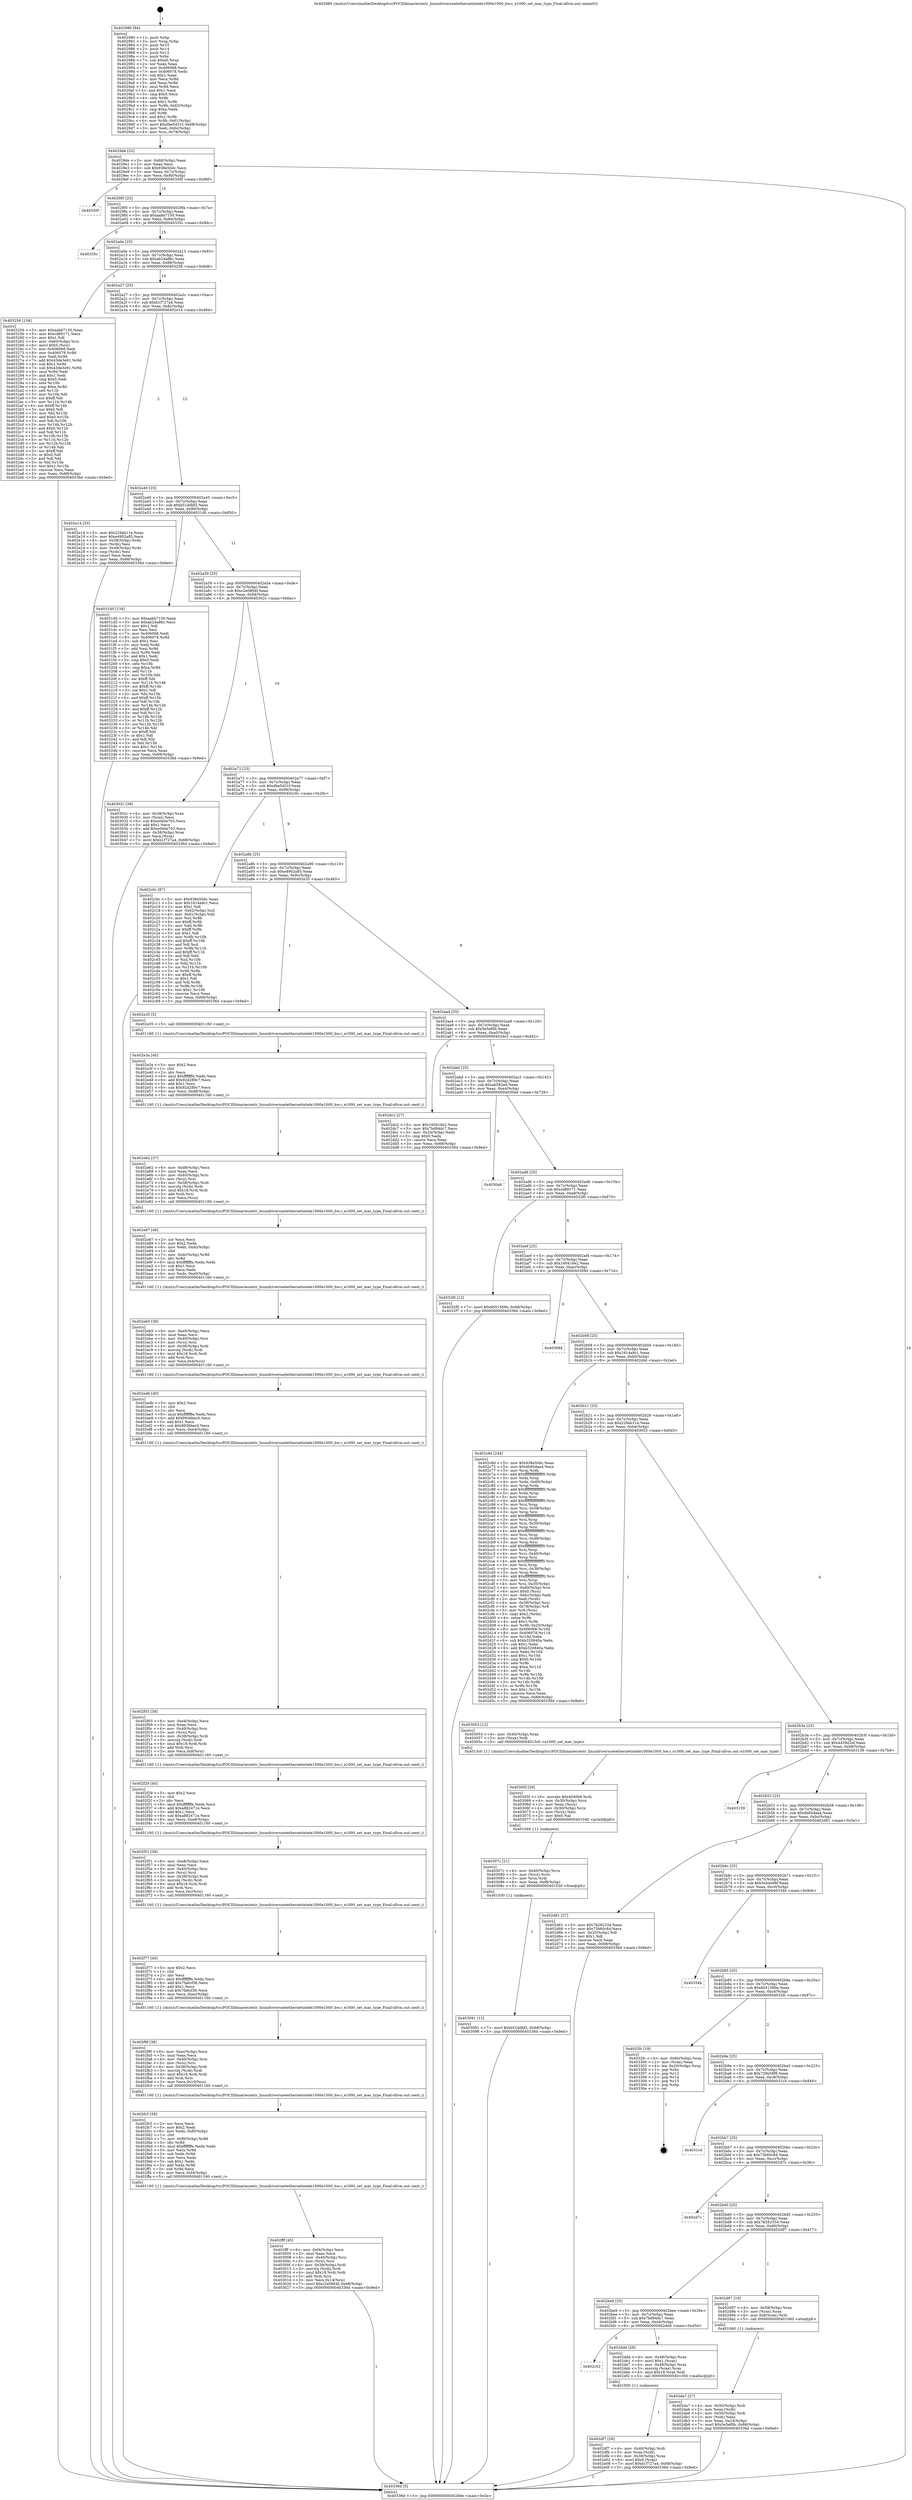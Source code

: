 digraph "0x402980" {
  label = "0x402980 (/mnt/c/Users/mathe/Desktop/tcc/POCII/binaries/extr_linuxdriversnetethernetintele1000e1000_hw.c_e1000_set_mac_type_Final-ollvm.out::main(0))"
  labelloc = "t"
  node[shape=record]

  Entry [label="",width=0.3,height=0.3,shape=circle,fillcolor=black,style=filled]
  "0x4029de" [label="{
     0x4029de [23]\l
     | [instrs]\l
     &nbsp;&nbsp;0x4029de \<+3\>: mov -0x68(%rbp),%eax\l
     &nbsp;&nbsp;0x4029e1 \<+2\>: mov %eax,%ecx\l
     &nbsp;&nbsp;0x4029e3 \<+6\>: sub $0x938e50dc,%ecx\l
     &nbsp;&nbsp;0x4029e9 \<+3\>: mov %eax,-0x7c(%rbp)\l
     &nbsp;&nbsp;0x4029ec \<+3\>: mov %ecx,-0x80(%rbp)\l
     &nbsp;&nbsp;0x4029ef \<+6\>: je 000000000040330f \<main+0x98f\>\l
  }"]
  "0x40330f" [label="{
     0x40330f\l
  }", style=dashed]
  "0x4029f5" [label="{
     0x4029f5 [25]\l
     | [instrs]\l
     &nbsp;&nbsp;0x4029f5 \<+5\>: jmp 00000000004029fa \<main+0x7a\>\l
     &nbsp;&nbsp;0x4029fa \<+3\>: mov -0x7c(%rbp),%eax\l
     &nbsp;&nbsp;0x4029fd \<+5\>: sub $0xaabb7150,%eax\l
     &nbsp;&nbsp;0x402a02 \<+6\>: mov %eax,-0x84(%rbp)\l
     &nbsp;&nbsp;0x402a08 \<+6\>: je 000000000040335c \<main+0x9dc\>\l
  }"]
  Exit [label="",width=0.3,height=0.3,shape=circle,fillcolor=black,style=filled,peripheries=2]
  "0x40335c" [label="{
     0x40335c\l
  }", style=dashed]
  "0x402a0e" [label="{
     0x402a0e [25]\l
     | [instrs]\l
     &nbsp;&nbsp;0x402a0e \<+5\>: jmp 0000000000402a13 \<main+0x93\>\l
     &nbsp;&nbsp;0x402a13 \<+3\>: mov -0x7c(%rbp),%eax\l
     &nbsp;&nbsp;0x402a16 \<+5\>: sub $0xab24a86c,%eax\l
     &nbsp;&nbsp;0x402a1b \<+6\>: mov %eax,-0x88(%rbp)\l
     &nbsp;&nbsp;0x402a21 \<+6\>: je 0000000000403256 \<main+0x8d6\>\l
  }"]
  "0x403091" [label="{
     0x403091 [12]\l
     | [instrs]\l
     &nbsp;&nbsp;0x403091 \<+7\>: movl $0xb51ddbf2,-0x68(%rbp)\l
     &nbsp;&nbsp;0x403098 \<+5\>: jmp 000000000040336d \<main+0x9ed\>\l
  }"]
  "0x403256" [label="{
     0x403256 [154]\l
     | [instrs]\l
     &nbsp;&nbsp;0x403256 \<+5\>: mov $0xaabb7150,%eax\l
     &nbsp;&nbsp;0x40325b \<+5\>: mov $0xcd89171,%ecx\l
     &nbsp;&nbsp;0x403260 \<+2\>: mov $0x1,%dl\l
     &nbsp;&nbsp;0x403262 \<+4\>: mov -0x60(%rbp),%rsi\l
     &nbsp;&nbsp;0x403266 \<+6\>: movl $0x0,(%rsi)\l
     &nbsp;&nbsp;0x40326c \<+7\>: mov 0x406068,%edi\l
     &nbsp;&nbsp;0x403273 \<+8\>: mov 0x406078,%r8d\l
     &nbsp;&nbsp;0x40327b \<+3\>: mov %edi,%r9d\l
     &nbsp;&nbsp;0x40327e \<+7\>: add $0x43de3e91,%r9d\l
     &nbsp;&nbsp;0x403285 \<+4\>: sub $0x1,%r9d\l
     &nbsp;&nbsp;0x403289 \<+7\>: sub $0x43de3e91,%r9d\l
     &nbsp;&nbsp;0x403290 \<+4\>: imul %r9d,%edi\l
     &nbsp;&nbsp;0x403294 \<+3\>: and $0x1,%edi\l
     &nbsp;&nbsp;0x403297 \<+3\>: cmp $0x0,%edi\l
     &nbsp;&nbsp;0x40329a \<+4\>: sete %r10b\l
     &nbsp;&nbsp;0x40329e \<+4\>: cmp $0xa,%r8d\l
     &nbsp;&nbsp;0x4032a2 \<+4\>: setl %r11b\l
     &nbsp;&nbsp;0x4032a6 \<+3\>: mov %r10b,%bl\l
     &nbsp;&nbsp;0x4032a9 \<+3\>: xor $0xff,%bl\l
     &nbsp;&nbsp;0x4032ac \<+3\>: mov %r11b,%r14b\l
     &nbsp;&nbsp;0x4032af \<+4\>: xor $0xff,%r14b\l
     &nbsp;&nbsp;0x4032b3 \<+3\>: xor $0x0,%dl\l
     &nbsp;&nbsp;0x4032b6 \<+3\>: mov %bl,%r15b\l
     &nbsp;&nbsp;0x4032b9 \<+4\>: and $0x0,%r15b\l
     &nbsp;&nbsp;0x4032bd \<+3\>: and %dl,%r10b\l
     &nbsp;&nbsp;0x4032c0 \<+3\>: mov %r14b,%r12b\l
     &nbsp;&nbsp;0x4032c3 \<+4\>: and $0x0,%r12b\l
     &nbsp;&nbsp;0x4032c7 \<+3\>: and %dl,%r11b\l
     &nbsp;&nbsp;0x4032ca \<+3\>: or %r10b,%r15b\l
     &nbsp;&nbsp;0x4032cd \<+3\>: or %r11b,%r12b\l
     &nbsp;&nbsp;0x4032d0 \<+3\>: xor %r12b,%r15b\l
     &nbsp;&nbsp;0x4032d3 \<+3\>: or %r14b,%bl\l
     &nbsp;&nbsp;0x4032d6 \<+3\>: xor $0xff,%bl\l
     &nbsp;&nbsp;0x4032d9 \<+3\>: or $0x0,%dl\l
     &nbsp;&nbsp;0x4032dc \<+2\>: and %dl,%bl\l
     &nbsp;&nbsp;0x4032de \<+3\>: or %bl,%r15b\l
     &nbsp;&nbsp;0x4032e1 \<+4\>: test $0x1,%r15b\l
     &nbsp;&nbsp;0x4032e5 \<+3\>: cmovne %ecx,%eax\l
     &nbsp;&nbsp;0x4032e8 \<+3\>: mov %eax,-0x68(%rbp)\l
     &nbsp;&nbsp;0x4032eb \<+5\>: jmp 000000000040336d \<main+0x9ed\>\l
  }"]
  "0x402a27" [label="{
     0x402a27 [25]\l
     | [instrs]\l
     &nbsp;&nbsp;0x402a27 \<+5\>: jmp 0000000000402a2c \<main+0xac\>\l
     &nbsp;&nbsp;0x402a2c \<+3\>: mov -0x7c(%rbp),%eax\l
     &nbsp;&nbsp;0x402a2f \<+5\>: sub $0xb1f727a4,%eax\l
     &nbsp;&nbsp;0x402a34 \<+6\>: mov %eax,-0x8c(%rbp)\l
     &nbsp;&nbsp;0x402a3a \<+6\>: je 0000000000402e14 \<main+0x494\>\l
  }"]
  "0x40307c" [label="{
     0x40307c [21]\l
     | [instrs]\l
     &nbsp;&nbsp;0x40307c \<+4\>: mov -0x40(%rbp),%rcx\l
     &nbsp;&nbsp;0x403080 \<+3\>: mov (%rcx),%rcx\l
     &nbsp;&nbsp;0x403083 \<+3\>: mov %rcx,%rdi\l
     &nbsp;&nbsp;0x403086 \<+6\>: mov %eax,-0xf8(%rbp)\l
     &nbsp;&nbsp;0x40308c \<+5\>: call 0000000000401030 \<free@plt\>\l
     | [calls]\l
     &nbsp;&nbsp;0x401030 \{1\} (unknown)\l
  }"]
  "0x402e14" [label="{
     0x402e14 [33]\l
     | [instrs]\l
     &nbsp;&nbsp;0x402e14 \<+5\>: mov $0x229ab11e,%eax\l
     &nbsp;&nbsp;0x402e19 \<+5\>: mov $0xe4902a85,%ecx\l
     &nbsp;&nbsp;0x402e1e \<+4\>: mov -0x38(%rbp),%rdx\l
     &nbsp;&nbsp;0x402e22 \<+2\>: mov (%rdx),%esi\l
     &nbsp;&nbsp;0x402e24 \<+4\>: mov -0x48(%rbp),%rdx\l
     &nbsp;&nbsp;0x402e28 \<+2\>: cmp (%rdx),%esi\l
     &nbsp;&nbsp;0x402e2a \<+3\>: cmovl %ecx,%eax\l
     &nbsp;&nbsp;0x402e2d \<+3\>: mov %eax,-0x68(%rbp)\l
     &nbsp;&nbsp;0x402e30 \<+5\>: jmp 000000000040336d \<main+0x9ed\>\l
  }"]
  "0x402a40" [label="{
     0x402a40 [25]\l
     | [instrs]\l
     &nbsp;&nbsp;0x402a40 \<+5\>: jmp 0000000000402a45 \<main+0xc5\>\l
     &nbsp;&nbsp;0x402a45 \<+3\>: mov -0x7c(%rbp),%eax\l
     &nbsp;&nbsp;0x402a48 \<+5\>: sub $0xb51ddbf2,%eax\l
     &nbsp;&nbsp;0x402a4d \<+6\>: mov %eax,-0x90(%rbp)\l
     &nbsp;&nbsp;0x402a53 \<+6\>: je 00000000004031d0 \<main+0x850\>\l
  }"]
  "0x40305f" [label="{
     0x40305f [29]\l
     | [instrs]\l
     &nbsp;&nbsp;0x40305f \<+10\>: movabs $0x4040b6,%rdi\l
     &nbsp;&nbsp;0x403069 \<+4\>: mov -0x30(%rbp),%rcx\l
     &nbsp;&nbsp;0x40306d \<+2\>: mov %eax,(%rcx)\l
     &nbsp;&nbsp;0x40306f \<+4\>: mov -0x30(%rbp),%rcx\l
     &nbsp;&nbsp;0x403073 \<+2\>: mov (%rcx),%esi\l
     &nbsp;&nbsp;0x403075 \<+2\>: mov $0x0,%al\l
     &nbsp;&nbsp;0x403077 \<+5\>: call 0000000000401040 \<printf@plt\>\l
     | [calls]\l
     &nbsp;&nbsp;0x401040 \{1\} (unknown)\l
  }"]
  "0x4031d0" [label="{
     0x4031d0 [134]\l
     | [instrs]\l
     &nbsp;&nbsp;0x4031d0 \<+5\>: mov $0xaabb7150,%eax\l
     &nbsp;&nbsp;0x4031d5 \<+5\>: mov $0xab24a86c,%ecx\l
     &nbsp;&nbsp;0x4031da \<+2\>: mov $0x1,%dl\l
     &nbsp;&nbsp;0x4031dc \<+2\>: xor %esi,%esi\l
     &nbsp;&nbsp;0x4031de \<+7\>: mov 0x406068,%edi\l
     &nbsp;&nbsp;0x4031e5 \<+8\>: mov 0x406078,%r8d\l
     &nbsp;&nbsp;0x4031ed \<+3\>: sub $0x1,%esi\l
     &nbsp;&nbsp;0x4031f0 \<+3\>: mov %edi,%r9d\l
     &nbsp;&nbsp;0x4031f3 \<+3\>: add %esi,%r9d\l
     &nbsp;&nbsp;0x4031f6 \<+4\>: imul %r9d,%edi\l
     &nbsp;&nbsp;0x4031fa \<+3\>: and $0x1,%edi\l
     &nbsp;&nbsp;0x4031fd \<+3\>: cmp $0x0,%edi\l
     &nbsp;&nbsp;0x403200 \<+4\>: sete %r10b\l
     &nbsp;&nbsp;0x403204 \<+4\>: cmp $0xa,%r8d\l
     &nbsp;&nbsp;0x403208 \<+4\>: setl %r11b\l
     &nbsp;&nbsp;0x40320c \<+3\>: mov %r10b,%bl\l
     &nbsp;&nbsp;0x40320f \<+3\>: xor $0xff,%bl\l
     &nbsp;&nbsp;0x403212 \<+3\>: mov %r11b,%r14b\l
     &nbsp;&nbsp;0x403215 \<+4\>: xor $0xff,%r14b\l
     &nbsp;&nbsp;0x403219 \<+3\>: xor $0x1,%dl\l
     &nbsp;&nbsp;0x40321c \<+3\>: mov %bl,%r15b\l
     &nbsp;&nbsp;0x40321f \<+4\>: and $0xff,%r15b\l
     &nbsp;&nbsp;0x403223 \<+3\>: and %dl,%r10b\l
     &nbsp;&nbsp;0x403226 \<+3\>: mov %r14b,%r12b\l
     &nbsp;&nbsp;0x403229 \<+4\>: and $0xff,%r12b\l
     &nbsp;&nbsp;0x40322d \<+3\>: and %dl,%r11b\l
     &nbsp;&nbsp;0x403230 \<+3\>: or %r10b,%r15b\l
     &nbsp;&nbsp;0x403233 \<+3\>: or %r11b,%r12b\l
     &nbsp;&nbsp;0x403236 \<+3\>: xor %r12b,%r15b\l
     &nbsp;&nbsp;0x403239 \<+3\>: or %r14b,%bl\l
     &nbsp;&nbsp;0x40323c \<+3\>: xor $0xff,%bl\l
     &nbsp;&nbsp;0x40323f \<+3\>: or $0x1,%dl\l
     &nbsp;&nbsp;0x403242 \<+2\>: and %dl,%bl\l
     &nbsp;&nbsp;0x403244 \<+3\>: or %bl,%r15b\l
     &nbsp;&nbsp;0x403247 \<+4\>: test $0x1,%r15b\l
     &nbsp;&nbsp;0x40324b \<+3\>: cmovne %ecx,%eax\l
     &nbsp;&nbsp;0x40324e \<+3\>: mov %eax,-0x68(%rbp)\l
     &nbsp;&nbsp;0x403251 \<+5\>: jmp 000000000040336d \<main+0x9ed\>\l
  }"]
  "0x402a59" [label="{
     0x402a59 [25]\l
     | [instrs]\l
     &nbsp;&nbsp;0x402a59 \<+5\>: jmp 0000000000402a5e \<main+0xde\>\l
     &nbsp;&nbsp;0x402a5e \<+3\>: mov -0x7c(%rbp),%eax\l
     &nbsp;&nbsp;0x402a61 \<+5\>: sub $0xc2e0864f,%eax\l
     &nbsp;&nbsp;0x402a66 \<+6\>: mov %eax,-0x94(%rbp)\l
     &nbsp;&nbsp;0x402a6c \<+6\>: je 000000000040302c \<main+0x6ac\>\l
  }"]
  "0x402fff" [label="{
     0x402fff [45]\l
     | [instrs]\l
     &nbsp;&nbsp;0x402fff \<+6\>: mov -0xf4(%rbp),%ecx\l
     &nbsp;&nbsp;0x403005 \<+3\>: imul %eax,%ecx\l
     &nbsp;&nbsp;0x403008 \<+4\>: mov -0x40(%rbp),%rsi\l
     &nbsp;&nbsp;0x40300c \<+3\>: mov (%rsi),%rsi\l
     &nbsp;&nbsp;0x40300f \<+4\>: mov -0x38(%rbp),%rdi\l
     &nbsp;&nbsp;0x403013 \<+3\>: movslq (%rdi),%rdi\l
     &nbsp;&nbsp;0x403016 \<+4\>: imul $0x18,%rdi,%rdi\l
     &nbsp;&nbsp;0x40301a \<+3\>: add %rdi,%rsi\l
     &nbsp;&nbsp;0x40301d \<+3\>: mov %ecx,0x14(%rsi)\l
     &nbsp;&nbsp;0x403020 \<+7\>: movl $0xc2e0864f,-0x68(%rbp)\l
     &nbsp;&nbsp;0x403027 \<+5\>: jmp 000000000040336d \<main+0x9ed\>\l
  }"]
  "0x40302c" [label="{
     0x40302c [39]\l
     | [instrs]\l
     &nbsp;&nbsp;0x40302c \<+4\>: mov -0x38(%rbp),%rax\l
     &nbsp;&nbsp;0x403030 \<+2\>: mov (%rax),%ecx\l
     &nbsp;&nbsp;0x403032 \<+6\>: sub $0xe0b0e703,%ecx\l
     &nbsp;&nbsp;0x403038 \<+3\>: add $0x1,%ecx\l
     &nbsp;&nbsp;0x40303b \<+6\>: add $0xe0b0e703,%ecx\l
     &nbsp;&nbsp;0x403041 \<+4\>: mov -0x38(%rbp),%rax\l
     &nbsp;&nbsp;0x403045 \<+2\>: mov %ecx,(%rax)\l
     &nbsp;&nbsp;0x403047 \<+7\>: movl $0xb1f727a4,-0x68(%rbp)\l
     &nbsp;&nbsp;0x40304e \<+5\>: jmp 000000000040336d \<main+0x9ed\>\l
  }"]
  "0x402a72" [label="{
     0x402a72 [25]\l
     | [instrs]\l
     &nbsp;&nbsp;0x402a72 \<+5\>: jmp 0000000000402a77 \<main+0xf7\>\l
     &nbsp;&nbsp;0x402a77 \<+3\>: mov -0x7c(%rbp),%eax\l
     &nbsp;&nbsp;0x402a7a \<+5\>: sub $0xdbe5d31f,%eax\l
     &nbsp;&nbsp;0x402a7f \<+6\>: mov %eax,-0x98(%rbp)\l
     &nbsp;&nbsp;0x402a85 \<+6\>: je 0000000000402c0c \<main+0x28c\>\l
  }"]
  "0x402fc5" [label="{
     0x402fc5 [58]\l
     | [instrs]\l
     &nbsp;&nbsp;0x402fc5 \<+2\>: xor %ecx,%ecx\l
     &nbsp;&nbsp;0x402fc7 \<+5\>: mov $0x2,%edx\l
     &nbsp;&nbsp;0x402fcc \<+6\>: mov %edx,-0xf0(%rbp)\l
     &nbsp;&nbsp;0x402fd2 \<+1\>: cltd\l
     &nbsp;&nbsp;0x402fd3 \<+7\>: mov -0xf0(%rbp),%r8d\l
     &nbsp;&nbsp;0x402fda \<+3\>: idiv %r8d\l
     &nbsp;&nbsp;0x402fdd \<+6\>: imul $0xfffffffe,%edx,%edx\l
     &nbsp;&nbsp;0x402fe3 \<+3\>: mov %ecx,%r9d\l
     &nbsp;&nbsp;0x402fe6 \<+3\>: sub %edx,%r9d\l
     &nbsp;&nbsp;0x402fe9 \<+2\>: mov %ecx,%edx\l
     &nbsp;&nbsp;0x402feb \<+3\>: sub $0x1,%edx\l
     &nbsp;&nbsp;0x402fee \<+3\>: add %edx,%r9d\l
     &nbsp;&nbsp;0x402ff1 \<+3\>: sub %r9d,%ecx\l
     &nbsp;&nbsp;0x402ff4 \<+6\>: mov %ecx,-0xf4(%rbp)\l
     &nbsp;&nbsp;0x402ffa \<+5\>: call 0000000000401160 \<next_i\>\l
     | [calls]\l
     &nbsp;&nbsp;0x401160 \{1\} (/mnt/c/Users/mathe/Desktop/tcc/POCII/binaries/extr_linuxdriversnetethernetintele1000e1000_hw.c_e1000_set_mac_type_Final-ollvm.out::next_i)\l
  }"]
  "0x402c0c" [label="{
     0x402c0c [97]\l
     | [instrs]\l
     &nbsp;&nbsp;0x402c0c \<+5\>: mov $0x938e50dc,%eax\l
     &nbsp;&nbsp;0x402c11 \<+5\>: mov $0x1614a9c1,%ecx\l
     &nbsp;&nbsp;0x402c16 \<+2\>: mov $0x1,%dl\l
     &nbsp;&nbsp;0x402c18 \<+4\>: mov -0x62(%rbp),%sil\l
     &nbsp;&nbsp;0x402c1c \<+4\>: mov -0x61(%rbp),%dil\l
     &nbsp;&nbsp;0x402c20 \<+3\>: mov %sil,%r8b\l
     &nbsp;&nbsp;0x402c23 \<+4\>: xor $0xff,%r8b\l
     &nbsp;&nbsp;0x402c27 \<+3\>: mov %dil,%r9b\l
     &nbsp;&nbsp;0x402c2a \<+4\>: xor $0xff,%r9b\l
     &nbsp;&nbsp;0x402c2e \<+3\>: xor $0x1,%dl\l
     &nbsp;&nbsp;0x402c31 \<+3\>: mov %r8b,%r10b\l
     &nbsp;&nbsp;0x402c34 \<+4\>: and $0xff,%r10b\l
     &nbsp;&nbsp;0x402c38 \<+3\>: and %dl,%sil\l
     &nbsp;&nbsp;0x402c3b \<+3\>: mov %r9b,%r11b\l
     &nbsp;&nbsp;0x402c3e \<+4\>: and $0xff,%r11b\l
     &nbsp;&nbsp;0x402c42 \<+3\>: and %dl,%dil\l
     &nbsp;&nbsp;0x402c45 \<+3\>: or %sil,%r10b\l
     &nbsp;&nbsp;0x402c48 \<+3\>: or %dil,%r11b\l
     &nbsp;&nbsp;0x402c4b \<+3\>: xor %r11b,%r10b\l
     &nbsp;&nbsp;0x402c4e \<+3\>: or %r9b,%r8b\l
     &nbsp;&nbsp;0x402c51 \<+4\>: xor $0xff,%r8b\l
     &nbsp;&nbsp;0x402c55 \<+3\>: or $0x1,%dl\l
     &nbsp;&nbsp;0x402c58 \<+3\>: and %dl,%r8b\l
     &nbsp;&nbsp;0x402c5b \<+3\>: or %r8b,%r10b\l
     &nbsp;&nbsp;0x402c5e \<+4\>: test $0x1,%r10b\l
     &nbsp;&nbsp;0x402c62 \<+3\>: cmovne %ecx,%eax\l
     &nbsp;&nbsp;0x402c65 \<+3\>: mov %eax,-0x68(%rbp)\l
     &nbsp;&nbsp;0x402c68 \<+5\>: jmp 000000000040336d \<main+0x9ed\>\l
  }"]
  "0x402a8b" [label="{
     0x402a8b [25]\l
     | [instrs]\l
     &nbsp;&nbsp;0x402a8b \<+5\>: jmp 0000000000402a90 \<main+0x110\>\l
     &nbsp;&nbsp;0x402a90 \<+3\>: mov -0x7c(%rbp),%eax\l
     &nbsp;&nbsp;0x402a93 \<+5\>: sub $0xe4902a85,%eax\l
     &nbsp;&nbsp;0x402a98 \<+6\>: mov %eax,-0x9c(%rbp)\l
     &nbsp;&nbsp;0x402a9e \<+6\>: je 0000000000402e35 \<main+0x4b5\>\l
  }"]
  "0x40336d" [label="{
     0x40336d [5]\l
     | [instrs]\l
     &nbsp;&nbsp;0x40336d \<+5\>: jmp 00000000004029de \<main+0x5e\>\l
  }"]
  "0x402980" [label="{
     0x402980 [94]\l
     | [instrs]\l
     &nbsp;&nbsp;0x402980 \<+1\>: push %rbp\l
     &nbsp;&nbsp;0x402981 \<+3\>: mov %rsp,%rbp\l
     &nbsp;&nbsp;0x402984 \<+2\>: push %r15\l
     &nbsp;&nbsp;0x402986 \<+2\>: push %r14\l
     &nbsp;&nbsp;0x402988 \<+2\>: push %r12\l
     &nbsp;&nbsp;0x40298a \<+1\>: push %rbx\l
     &nbsp;&nbsp;0x40298b \<+7\>: sub $0xe0,%rsp\l
     &nbsp;&nbsp;0x402992 \<+2\>: xor %eax,%eax\l
     &nbsp;&nbsp;0x402994 \<+7\>: mov 0x406068,%ecx\l
     &nbsp;&nbsp;0x40299b \<+7\>: mov 0x406078,%edx\l
     &nbsp;&nbsp;0x4029a2 \<+3\>: sub $0x1,%eax\l
     &nbsp;&nbsp;0x4029a5 \<+3\>: mov %ecx,%r8d\l
     &nbsp;&nbsp;0x4029a8 \<+3\>: add %eax,%r8d\l
     &nbsp;&nbsp;0x4029ab \<+4\>: imul %r8d,%ecx\l
     &nbsp;&nbsp;0x4029af \<+3\>: and $0x1,%ecx\l
     &nbsp;&nbsp;0x4029b2 \<+3\>: cmp $0x0,%ecx\l
     &nbsp;&nbsp;0x4029b5 \<+4\>: sete %r9b\l
     &nbsp;&nbsp;0x4029b9 \<+4\>: and $0x1,%r9b\l
     &nbsp;&nbsp;0x4029bd \<+4\>: mov %r9b,-0x62(%rbp)\l
     &nbsp;&nbsp;0x4029c1 \<+3\>: cmp $0xa,%edx\l
     &nbsp;&nbsp;0x4029c4 \<+4\>: setl %r9b\l
     &nbsp;&nbsp;0x4029c8 \<+4\>: and $0x1,%r9b\l
     &nbsp;&nbsp;0x4029cc \<+4\>: mov %r9b,-0x61(%rbp)\l
     &nbsp;&nbsp;0x4029d0 \<+7\>: movl $0xdbe5d31f,-0x68(%rbp)\l
     &nbsp;&nbsp;0x4029d7 \<+3\>: mov %edi,-0x6c(%rbp)\l
     &nbsp;&nbsp;0x4029da \<+4\>: mov %rsi,-0x78(%rbp)\l
  }"]
  "0x402f9f" [label="{
     0x402f9f [38]\l
     | [instrs]\l
     &nbsp;&nbsp;0x402f9f \<+6\>: mov -0xec(%rbp),%ecx\l
     &nbsp;&nbsp;0x402fa5 \<+3\>: imul %eax,%ecx\l
     &nbsp;&nbsp;0x402fa8 \<+4\>: mov -0x40(%rbp),%rsi\l
     &nbsp;&nbsp;0x402fac \<+3\>: mov (%rsi),%rsi\l
     &nbsp;&nbsp;0x402faf \<+4\>: mov -0x38(%rbp),%rdi\l
     &nbsp;&nbsp;0x402fb3 \<+3\>: movslq (%rdi),%rdi\l
     &nbsp;&nbsp;0x402fb6 \<+4\>: imul $0x18,%rdi,%rdi\l
     &nbsp;&nbsp;0x402fba \<+3\>: add %rdi,%rsi\l
     &nbsp;&nbsp;0x402fbd \<+3\>: mov %ecx,0x10(%rsi)\l
     &nbsp;&nbsp;0x402fc0 \<+5\>: call 0000000000401160 \<next_i\>\l
     | [calls]\l
     &nbsp;&nbsp;0x401160 \{1\} (/mnt/c/Users/mathe/Desktop/tcc/POCII/binaries/extr_linuxdriversnetethernetintele1000e1000_hw.c_e1000_set_mac_type_Final-ollvm.out::next_i)\l
  }"]
  "0x402e35" [label="{
     0x402e35 [5]\l
     | [instrs]\l
     &nbsp;&nbsp;0x402e35 \<+5\>: call 0000000000401160 \<next_i\>\l
     | [calls]\l
     &nbsp;&nbsp;0x401160 \{1\} (/mnt/c/Users/mathe/Desktop/tcc/POCII/binaries/extr_linuxdriversnetethernetintele1000e1000_hw.c_e1000_set_mac_type_Final-ollvm.out::next_i)\l
  }"]
  "0x402aa4" [label="{
     0x402aa4 [25]\l
     | [instrs]\l
     &nbsp;&nbsp;0x402aa4 \<+5\>: jmp 0000000000402aa9 \<main+0x129\>\l
     &nbsp;&nbsp;0x402aa9 \<+3\>: mov -0x7c(%rbp),%eax\l
     &nbsp;&nbsp;0x402aac \<+5\>: sub $0x5e5ef0b,%eax\l
     &nbsp;&nbsp;0x402ab1 \<+6\>: mov %eax,-0xa0(%rbp)\l
     &nbsp;&nbsp;0x402ab7 \<+6\>: je 0000000000402dc2 \<main+0x442\>\l
  }"]
  "0x402f77" [label="{
     0x402f77 [40]\l
     | [instrs]\l
     &nbsp;&nbsp;0x402f77 \<+5\>: mov $0x2,%ecx\l
     &nbsp;&nbsp;0x402f7c \<+1\>: cltd\l
     &nbsp;&nbsp;0x402f7d \<+2\>: idiv %ecx\l
     &nbsp;&nbsp;0x402f7f \<+6\>: imul $0xfffffffe,%edx,%ecx\l
     &nbsp;&nbsp;0x402f85 \<+6\>: add $0x7fa6cf36,%ecx\l
     &nbsp;&nbsp;0x402f8b \<+3\>: add $0x1,%ecx\l
     &nbsp;&nbsp;0x402f8e \<+6\>: sub $0x7fa6cf36,%ecx\l
     &nbsp;&nbsp;0x402f94 \<+6\>: mov %ecx,-0xec(%rbp)\l
     &nbsp;&nbsp;0x402f9a \<+5\>: call 0000000000401160 \<next_i\>\l
     | [calls]\l
     &nbsp;&nbsp;0x401160 \{1\} (/mnt/c/Users/mathe/Desktop/tcc/POCII/binaries/extr_linuxdriversnetethernetintele1000e1000_hw.c_e1000_set_mac_type_Final-ollvm.out::next_i)\l
  }"]
  "0x402dc2" [label="{
     0x402dc2 [27]\l
     | [instrs]\l
     &nbsp;&nbsp;0x402dc2 \<+5\>: mov $0x160416e2,%eax\l
     &nbsp;&nbsp;0x402dc7 \<+5\>: mov $0x7bd94dc7,%ecx\l
     &nbsp;&nbsp;0x402dcc \<+3\>: mov -0x24(%rbp),%edx\l
     &nbsp;&nbsp;0x402dcf \<+3\>: cmp $0x0,%edx\l
     &nbsp;&nbsp;0x402dd2 \<+3\>: cmove %ecx,%eax\l
     &nbsp;&nbsp;0x402dd5 \<+3\>: mov %eax,-0x68(%rbp)\l
     &nbsp;&nbsp;0x402dd8 \<+5\>: jmp 000000000040336d \<main+0x9ed\>\l
  }"]
  "0x402abd" [label="{
     0x402abd [25]\l
     | [instrs]\l
     &nbsp;&nbsp;0x402abd \<+5\>: jmp 0000000000402ac2 \<main+0x142\>\l
     &nbsp;&nbsp;0x402ac2 \<+3\>: mov -0x7c(%rbp),%eax\l
     &nbsp;&nbsp;0x402ac5 \<+5\>: sub $0xab582ed,%eax\l
     &nbsp;&nbsp;0x402aca \<+6\>: mov %eax,-0xa4(%rbp)\l
     &nbsp;&nbsp;0x402ad0 \<+6\>: je 00000000004030a9 \<main+0x729\>\l
  }"]
  "0x402f51" [label="{
     0x402f51 [38]\l
     | [instrs]\l
     &nbsp;&nbsp;0x402f51 \<+6\>: mov -0xe8(%rbp),%ecx\l
     &nbsp;&nbsp;0x402f57 \<+3\>: imul %eax,%ecx\l
     &nbsp;&nbsp;0x402f5a \<+4\>: mov -0x40(%rbp),%rsi\l
     &nbsp;&nbsp;0x402f5e \<+3\>: mov (%rsi),%rsi\l
     &nbsp;&nbsp;0x402f61 \<+4\>: mov -0x38(%rbp),%rdi\l
     &nbsp;&nbsp;0x402f65 \<+3\>: movslq (%rdi),%rdi\l
     &nbsp;&nbsp;0x402f68 \<+4\>: imul $0x18,%rdi,%rdi\l
     &nbsp;&nbsp;0x402f6c \<+3\>: add %rdi,%rsi\l
     &nbsp;&nbsp;0x402f6f \<+3\>: mov %ecx,0xc(%rsi)\l
     &nbsp;&nbsp;0x402f72 \<+5\>: call 0000000000401160 \<next_i\>\l
     | [calls]\l
     &nbsp;&nbsp;0x401160 \{1\} (/mnt/c/Users/mathe/Desktop/tcc/POCII/binaries/extr_linuxdriversnetethernetintele1000e1000_hw.c_e1000_set_mac_type_Final-ollvm.out::next_i)\l
  }"]
  "0x4030a9" [label="{
     0x4030a9\l
  }", style=dashed]
  "0x402ad6" [label="{
     0x402ad6 [25]\l
     | [instrs]\l
     &nbsp;&nbsp;0x402ad6 \<+5\>: jmp 0000000000402adb \<main+0x15b\>\l
     &nbsp;&nbsp;0x402adb \<+3\>: mov -0x7c(%rbp),%eax\l
     &nbsp;&nbsp;0x402ade \<+5\>: sub $0xcd89171,%eax\l
     &nbsp;&nbsp;0x402ae3 \<+6\>: mov %eax,-0xa8(%rbp)\l
     &nbsp;&nbsp;0x402ae9 \<+6\>: je 00000000004032f0 \<main+0x970\>\l
  }"]
  "0x402f29" [label="{
     0x402f29 [40]\l
     | [instrs]\l
     &nbsp;&nbsp;0x402f29 \<+5\>: mov $0x2,%ecx\l
     &nbsp;&nbsp;0x402f2e \<+1\>: cltd\l
     &nbsp;&nbsp;0x402f2f \<+2\>: idiv %ecx\l
     &nbsp;&nbsp;0x402f31 \<+6\>: imul $0xfffffffe,%edx,%ecx\l
     &nbsp;&nbsp;0x402f37 \<+6\>: add $0xa882471e,%ecx\l
     &nbsp;&nbsp;0x402f3d \<+3\>: add $0x1,%ecx\l
     &nbsp;&nbsp;0x402f40 \<+6\>: sub $0xa882471e,%ecx\l
     &nbsp;&nbsp;0x402f46 \<+6\>: mov %ecx,-0xe8(%rbp)\l
     &nbsp;&nbsp;0x402f4c \<+5\>: call 0000000000401160 \<next_i\>\l
     | [calls]\l
     &nbsp;&nbsp;0x401160 \{1\} (/mnt/c/Users/mathe/Desktop/tcc/POCII/binaries/extr_linuxdriversnetethernetintele1000e1000_hw.c_e1000_set_mac_type_Final-ollvm.out::next_i)\l
  }"]
  "0x4032f0" [label="{
     0x4032f0 [12]\l
     | [instrs]\l
     &nbsp;&nbsp;0x4032f0 \<+7\>: movl $0x6b51569e,-0x68(%rbp)\l
     &nbsp;&nbsp;0x4032f7 \<+5\>: jmp 000000000040336d \<main+0x9ed\>\l
  }"]
  "0x402aef" [label="{
     0x402aef [25]\l
     | [instrs]\l
     &nbsp;&nbsp;0x402aef \<+5\>: jmp 0000000000402af4 \<main+0x174\>\l
     &nbsp;&nbsp;0x402af4 \<+3\>: mov -0x7c(%rbp),%eax\l
     &nbsp;&nbsp;0x402af7 \<+5\>: sub $0x160416e2,%eax\l
     &nbsp;&nbsp;0x402afc \<+6\>: mov %eax,-0xac(%rbp)\l
     &nbsp;&nbsp;0x402b02 \<+6\>: je 000000000040309d \<main+0x71d\>\l
  }"]
  "0x402f03" [label="{
     0x402f03 [38]\l
     | [instrs]\l
     &nbsp;&nbsp;0x402f03 \<+6\>: mov -0xe4(%rbp),%ecx\l
     &nbsp;&nbsp;0x402f09 \<+3\>: imul %eax,%ecx\l
     &nbsp;&nbsp;0x402f0c \<+4\>: mov -0x40(%rbp),%rsi\l
     &nbsp;&nbsp;0x402f10 \<+3\>: mov (%rsi),%rsi\l
     &nbsp;&nbsp;0x402f13 \<+4\>: mov -0x38(%rbp),%rdi\l
     &nbsp;&nbsp;0x402f17 \<+3\>: movslq (%rdi),%rdi\l
     &nbsp;&nbsp;0x402f1a \<+4\>: imul $0x18,%rdi,%rdi\l
     &nbsp;&nbsp;0x402f1e \<+3\>: add %rdi,%rsi\l
     &nbsp;&nbsp;0x402f21 \<+3\>: mov %ecx,0x8(%rsi)\l
     &nbsp;&nbsp;0x402f24 \<+5\>: call 0000000000401160 \<next_i\>\l
     | [calls]\l
     &nbsp;&nbsp;0x401160 \{1\} (/mnt/c/Users/mathe/Desktop/tcc/POCII/binaries/extr_linuxdriversnetethernetintele1000e1000_hw.c_e1000_set_mac_type_Final-ollvm.out::next_i)\l
  }"]
  "0x40309d" [label="{
     0x40309d\l
  }", style=dashed]
  "0x402b08" [label="{
     0x402b08 [25]\l
     | [instrs]\l
     &nbsp;&nbsp;0x402b08 \<+5\>: jmp 0000000000402b0d \<main+0x18d\>\l
     &nbsp;&nbsp;0x402b0d \<+3\>: mov -0x7c(%rbp),%eax\l
     &nbsp;&nbsp;0x402b10 \<+5\>: sub $0x1614a9c1,%eax\l
     &nbsp;&nbsp;0x402b15 \<+6\>: mov %eax,-0xb0(%rbp)\l
     &nbsp;&nbsp;0x402b1b \<+6\>: je 0000000000402c6d \<main+0x2ed\>\l
  }"]
  "0x402edb" [label="{
     0x402edb [40]\l
     | [instrs]\l
     &nbsp;&nbsp;0x402edb \<+5\>: mov $0x2,%ecx\l
     &nbsp;&nbsp;0x402ee0 \<+1\>: cltd\l
     &nbsp;&nbsp;0x402ee1 \<+2\>: idiv %ecx\l
     &nbsp;&nbsp;0x402ee3 \<+6\>: imul $0xfffffffe,%edx,%ecx\l
     &nbsp;&nbsp;0x402ee9 \<+6\>: add $0x9936bec0,%ecx\l
     &nbsp;&nbsp;0x402eef \<+3\>: add $0x1,%ecx\l
     &nbsp;&nbsp;0x402ef2 \<+6\>: sub $0x9936bec0,%ecx\l
     &nbsp;&nbsp;0x402ef8 \<+6\>: mov %ecx,-0xe4(%rbp)\l
     &nbsp;&nbsp;0x402efe \<+5\>: call 0000000000401160 \<next_i\>\l
     | [calls]\l
     &nbsp;&nbsp;0x401160 \{1\} (/mnt/c/Users/mathe/Desktop/tcc/POCII/binaries/extr_linuxdriversnetethernetintele1000e1000_hw.c_e1000_set_mac_type_Final-ollvm.out::next_i)\l
  }"]
  "0x402c6d" [label="{
     0x402c6d [244]\l
     | [instrs]\l
     &nbsp;&nbsp;0x402c6d \<+5\>: mov $0x938e50dc,%eax\l
     &nbsp;&nbsp;0x402c72 \<+5\>: mov $0x4b85daa4,%ecx\l
     &nbsp;&nbsp;0x402c77 \<+3\>: mov %rsp,%rdx\l
     &nbsp;&nbsp;0x402c7a \<+4\>: add $0xfffffffffffffff0,%rdx\l
     &nbsp;&nbsp;0x402c7e \<+3\>: mov %rdx,%rsp\l
     &nbsp;&nbsp;0x402c81 \<+4\>: mov %rdx,-0x60(%rbp)\l
     &nbsp;&nbsp;0x402c85 \<+3\>: mov %rsp,%rdx\l
     &nbsp;&nbsp;0x402c88 \<+4\>: add $0xfffffffffffffff0,%rdx\l
     &nbsp;&nbsp;0x402c8c \<+3\>: mov %rdx,%rsp\l
     &nbsp;&nbsp;0x402c8f \<+3\>: mov %rsp,%rsi\l
     &nbsp;&nbsp;0x402c92 \<+4\>: add $0xfffffffffffffff0,%rsi\l
     &nbsp;&nbsp;0x402c96 \<+3\>: mov %rsi,%rsp\l
     &nbsp;&nbsp;0x402c99 \<+4\>: mov %rsi,-0x58(%rbp)\l
     &nbsp;&nbsp;0x402c9d \<+3\>: mov %rsp,%rsi\l
     &nbsp;&nbsp;0x402ca0 \<+4\>: add $0xfffffffffffffff0,%rsi\l
     &nbsp;&nbsp;0x402ca4 \<+3\>: mov %rsi,%rsp\l
     &nbsp;&nbsp;0x402ca7 \<+4\>: mov %rsi,-0x50(%rbp)\l
     &nbsp;&nbsp;0x402cab \<+3\>: mov %rsp,%rsi\l
     &nbsp;&nbsp;0x402cae \<+4\>: add $0xfffffffffffffff0,%rsi\l
     &nbsp;&nbsp;0x402cb2 \<+3\>: mov %rsi,%rsp\l
     &nbsp;&nbsp;0x402cb5 \<+4\>: mov %rsi,-0x48(%rbp)\l
     &nbsp;&nbsp;0x402cb9 \<+3\>: mov %rsp,%rsi\l
     &nbsp;&nbsp;0x402cbc \<+4\>: add $0xfffffffffffffff0,%rsi\l
     &nbsp;&nbsp;0x402cc0 \<+3\>: mov %rsi,%rsp\l
     &nbsp;&nbsp;0x402cc3 \<+4\>: mov %rsi,-0x40(%rbp)\l
     &nbsp;&nbsp;0x402cc7 \<+3\>: mov %rsp,%rsi\l
     &nbsp;&nbsp;0x402cca \<+4\>: add $0xfffffffffffffff0,%rsi\l
     &nbsp;&nbsp;0x402cce \<+3\>: mov %rsi,%rsp\l
     &nbsp;&nbsp;0x402cd1 \<+4\>: mov %rsi,-0x38(%rbp)\l
     &nbsp;&nbsp;0x402cd5 \<+3\>: mov %rsp,%rsi\l
     &nbsp;&nbsp;0x402cd8 \<+4\>: add $0xfffffffffffffff0,%rsi\l
     &nbsp;&nbsp;0x402cdc \<+3\>: mov %rsi,%rsp\l
     &nbsp;&nbsp;0x402cdf \<+4\>: mov %rsi,-0x30(%rbp)\l
     &nbsp;&nbsp;0x402ce3 \<+4\>: mov -0x60(%rbp),%rsi\l
     &nbsp;&nbsp;0x402ce7 \<+6\>: movl $0x0,(%rsi)\l
     &nbsp;&nbsp;0x402ced \<+3\>: mov -0x6c(%rbp),%edi\l
     &nbsp;&nbsp;0x402cf0 \<+2\>: mov %edi,(%rdx)\l
     &nbsp;&nbsp;0x402cf2 \<+4\>: mov -0x58(%rbp),%rsi\l
     &nbsp;&nbsp;0x402cf6 \<+4\>: mov -0x78(%rbp),%r8\l
     &nbsp;&nbsp;0x402cfa \<+3\>: mov %r8,(%rsi)\l
     &nbsp;&nbsp;0x402cfd \<+3\>: cmpl $0x2,(%rdx)\l
     &nbsp;&nbsp;0x402d00 \<+4\>: setne %r9b\l
     &nbsp;&nbsp;0x402d04 \<+4\>: and $0x1,%r9b\l
     &nbsp;&nbsp;0x402d08 \<+4\>: mov %r9b,-0x25(%rbp)\l
     &nbsp;&nbsp;0x402d0c \<+8\>: mov 0x406068,%r10d\l
     &nbsp;&nbsp;0x402d14 \<+8\>: mov 0x406078,%r11d\l
     &nbsp;&nbsp;0x402d1c \<+3\>: mov %r10d,%ebx\l
     &nbsp;&nbsp;0x402d1f \<+6\>: sub $0xb320840a,%ebx\l
     &nbsp;&nbsp;0x402d25 \<+3\>: sub $0x1,%ebx\l
     &nbsp;&nbsp;0x402d28 \<+6\>: add $0xb320840a,%ebx\l
     &nbsp;&nbsp;0x402d2e \<+4\>: imul %ebx,%r10d\l
     &nbsp;&nbsp;0x402d32 \<+4\>: and $0x1,%r10d\l
     &nbsp;&nbsp;0x402d36 \<+4\>: cmp $0x0,%r10d\l
     &nbsp;&nbsp;0x402d3a \<+4\>: sete %r9b\l
     &nbsp;&nbsp;0x402d3e \<+4\>: cmp $0xa,%r11d\l
     &nbsp;&nbsp;0x402d42 \<+4\>: setl %r14b\l
     &nbsp;&nbsp;0x402d46 \<+3\>: mov %r9b,%r15b\l
     &nbsp;&nbsp;0x402d49 \<+3\>: and %r14b,%r15b\l
     &nbsp;&nbsp;0x402d4c \<+3\>: xor %r14b,%r9b\l
     &nbsp;&nbsp;0x402d4f \<+3\>: or %r9b,%r15b\l
     &nbsp;&nbsp;0x402d52 \<+4\>: test $0x1,%r15b\l
     &nbsp;&nbsp;0x402d56 \<+3\>: cmovne %ecx,%eax\l
     &nbsp;&nbsp;0x402d59 \<+3\>: mov %eax,-0x68(%rbp)\l
     &nbsp;&nbsp;0x402d5c \<+5\>: jmp 000000000040336d \<main+0x9ed\>\l
  }"]
  "0x402b21" [label="{
     0x402b21 [25]\l
     | [instrs]\l
     &nbsp;&nbsp;0x402b21 \<+5\>: jmp 0000000000402b26 \<main+0x1a6\>\l
     &nbsp;&nbsp;0x402b26 \<+3\>: mov -0x7c(%rbp),%eax\l
     &nbsp;&nbsp;0x402b29 \<+5\>: sub $0x229ab11e,%eax\l
     &nbsp;&nbsp;0x402b2e \<+6\>: mov %eax,-0xb4(%rbp)\l
     &nbsp;&nbsp;0x402b34 \<+6\>: je 0000000000403053 \<main+0x6d3\>\l
  }"]
  "0x402eb5" [label="{
     0x402eb5 [38]\l
     | [instrs]\l
     &nbsp;&nbsp;0x402eb5 \<+6\>: mov -0xe0(%rbp),%ecx\l
     &nbsp;&nbsp;0x402ebb \<+3\>: imul %eax,%ecx\l
     &nbsp;&nbsp;0x402ebe \<+4\>: mov -0x40(%rbp),%rsi\l
     &nbsp;&nbsp;0x402ec2 \<+3\>: mov (%rsi),%rsi\l
     &nbsp;&nbsp;0x402ec5 \<+4\>: mov -0x38(%rbp),%rdi\l
     &nbsp;&nbsp;0x402ec9 \<+3\>: movslq (%rdi),%rdi\l
     &nbsp;&nbsp;0x402ecc \<+4\>: imul $0x18,%rdi,%rdi\l
     &nbsp;&nbsp;0x402ed0 \<+3\>: add %rdi,%rsi\l
     &nbsp;&nbsp;0x402ed3 \<+3\>: mov %ecx,0x4(%rsi)\l
     &nbsp;&nbsp;0x402ed6 \<+5\>: call 0000000000401160 \<next_i\>\l
     | [calls]\l
     &nbsp;&nbsp;0x401160 \{1\} (/mnt/c/Users/mathe/Desktop/tcc/POCII/binaries/extr_linuxdriversnetethernetintele1000e1000_hw.c_e1000_set_mac_type_Final-ollvm.out::next_i)\l
  }"]
  "0x402e87" [label="{
     0x402e87 [46]\l
     | [instrs]\l
     &nbsp;&nbsp;0x402e87 \<+2\>: xor %ecx,%ecx\l
     &nbsp;&nbsp;0x402e89 \<+5\>: mov $0x2,%edx\l
     &nbsp;&nbsp;0x402e8e \<+6\>: mov %edx,-0xdc(%rbp)\l
     &nbsp;&nbsp;0x402e94 \<+1\>: cltd\l
     &nbsp;&nbsp;0x402e95 \<+7\>: mov -0xdc(%rbp),%r8d\l
     &nbsp;&nbsp;0x402e9c \<+3\>: idiv %r8d\l
     &nbsp;&nbsp;0x402e9f \<+6\>: imul $0xfffffffe,%edx,%edx\l
     &nbsp;&nbsp;0x402ea5 \<+3\>: sub $0x1,%ecx\l
     &nbsp;&nbsp;0x402ea8 \<+2\>: sub %ecx,%edx\l
     &nbsp;&nbsp;0x402eaa \<+6\>: mov %edx,-0xe0(%rbp)\l
     &nbsp;&nbsp;0x402eb0 \<+5\>: call 0000000000401160 \<next_i\>\l
     | [calls]\l
     &nbsp;&nbsp;0x401160 \{1\} (/mnt/c/Users/mathe/Desktop/tcc/POCII/binaries/extr_linuxdriversnetethernetintele1000e1000_hw.c_e1000_set_mac_type_Final-ollvm.out::next_i)\l
  }"]
  "0x403053" [label="{
     0x403053 [12]\l
     | [instrs]\l
     &nbsp;&nbsp;0x403053 \<+4\>: mov -0x40(%rbp),%rax\l
     &nbsp;&nbsp;0x403057 \<+3\>: mov (%rax),%rdi\l
     &nbsp;&nbsp;0x40305a \<+5\>: call 00000000004013c0 \<e1000_set_mac_type\>\l
     | [calls]\l
     &nbsp;&nbsp;0x4013c0 \{1\} (/mnt/c/Users/mathe/Desktop/tcc/POCII/binaries/extr_linuxdriversnetethernetintele1000e1000_hw.c_e1000_set_mac_type_Final-ollvm.out::e1000_set_mac_type)\l
  }"]
  "0x402b3a" [label="{
     0x402b3a [25]\l
     | [instrs]\l
     &nbsp;&nbsp;0x402b3a \<+5\>: jmp 0000000000402b3f \<main+0x1bf\>\l
     &nbsp;&nbsp;0x402b3f \<+3\>: mov -0x7c(%rbp),%eax\l
     &nbsp;&nbsp;0x402b42 \<+5\>: sub $0x4439d2ef,%eax\l
     &nbsp;&nbsp;0x402b47 \<+6\>: mov %eax,-0xb8(%rbp)\l
     &nbsp;&nbsp;0x402b4d \<+6\>: je 0000000000403139 \<main+0x7b9\>\l
  }"]
  "0x402e62" [label="{
     0x402e62 [37]\l
     | [instrs]\l
     &nbsp;&nbsp;0x402e62 \<+6\>: mov -0xd8(%rbp),%ecx\l
     &nbsp;&nbsp;0x402e68 \<+3\>: imul %eax,%ecx\l
     &nbsp;&nbsp;0x402e6b \<+4\>: mov -0x40(%rbp),%rsi\l
     &nbsp;&nbsp;0x402e6f \<+3\>: mov (%rsi),%rsi\l
     &nbsp;&nbsp;0x402e72 \<+4\>: mov -0x38(%rbp),%rdi\l
     &nbsp;&nbsp;0x402e76 \<+3\>: movslq (%rdi),%rdi\l
     &nbsp;&nbsp;0x402e79 \<+4\>: imul $0x18,%rdi,%rdi\l
     &nbsp;&nbsp;0x402e7d \<+3\>: add %rdi,%rsi\l
     &nbsp;&nbsp;0x402e80 \<+2\>: mov %ecx,(%rsi)\l
     &nbsp;&nbsp;0x402e82 \<+5\>: call 0000000000401160 \<next_i\>\l
     | [calls]\l
     &nbsp;&nbsp;0x401160 \{1\} (/mnt/c/Users/mathe/Desktop/tcc/POCII/binaries/extr_linuxdriversnetethernetintele1000e1000_hw.c_e1000_set_mac_type_Final-ollvm.out::next_i)\l
  }"]
  "0x403139" [label="{
     0x403139\l
  }", style=dashed]
  "0x402b53" [label="{
     0x402b53 [25]\l
     | [instrs]\l
     &nbsp;&nbsp;0x402b53 \<+5\>: jmp 0000000000402b58 \<main+0x1d8\>\l
     &nbsp;&nbsp;0x402b58 \<+3\>: mov -0x7c(%rbp),%eax\l
     &nbsp;&nbsp;0x402b5b \<+5\>: sub $0x4b85daa4,%eax\l
     &nbsp;&nbsp;0x402b60 \<+6\>: mov %eax,-0xbc(%rbp)\l
     &nbsp;&nbsp;0x402b66 \<+6\>: je 0000000000402d61 \<main+0x3e1\>\l
  }"]
  "0x402e3a" [label="{
     0x402e3a [40]\l
     | [instrs]\l
     &nbsp;&nbsp;0x402e3a \<+5\>: mov $0x2,%ecx\l
     &nbsp;&nbsp;0x402e3f \<+1\>: cltd\l
     &nbsp;&nbsp;0x402e40 \<+2\>: idiv %ecx\l
     &nbsp;&nbsp;0x402e42 \<+6\>: imul $0xfffffffe,%edx,%ecx\l
     &nbsp;&nbsp;0x402e48 \<+6\>: add $0x92d289c7,%ecx\l
     &nbsp;&nbsp;0x402e4e \<+3\>: add $0x1,%ecx\l
     &nbsp;&nbsp;0x402e51 \<+6\>: sub $0x92d289c7,%ecx\l
     &nbsp;&nbsp;0x402e57 \<+6\>: mov %ecx,-0xd8(%rbp)\l
     &nbsp;&nbsp;0x402e5d \<+5\>: call 0000000000401160 \<next_i\>\l
     | [calls]\l
     &nbsp;&nbsp;0x401160 \{1\} (/mnt/c/Users/mathe/Desktop/tcc/POCII/binaries/extr_linuxdriversnetethernetintele1000e1000_hw.c_e1000_set_mac_type_Final-ollvm.out::next_i)\l
  }"]
  "0x402d61" [label="{
     0x402d61 [27]\l
     | [instrs]\l
     &nbsp;&nbsp;0x402d61 \<+5\>: mov $0x78282334,%eax\l
     &nbsp;&nbsp;0x402d66 \<+5\>: mov $0x73b60c84,%ecx\l
     &nbsp;&nbsp;0x402d6b \<+3\>: mov -0x25(%rbp),%dl\l
     &nbsp;&nbsp;0x402d6e \<+3\>: test $0x1,%dl\l
     &nbsp;&nbsp;0x402d71 \<+3\>: cmovne %ecx,%eax\l
     &nbsp;&nbsp;0x402d74 \<+3\>: mov %eax,-0x68(%rbp)\l
     &nbsp;&nbsp;0x402d77 \<+5\>: jmp 000000000040336d \<main+0x9ed\>\l
  }"]
  "0x402b6c" [label="{
     0x402b6c [25]\l
     | [instrs]\l
     &nbsp;&nbsp;0x402b6c \<+5\>: jmp 0000000000402b71 \<main+0x1f1\>\l
     &nbsp;&nbsp;0x402b71 \<+3\>: mov -0x7c(%rbp),%eax\l
     &nbsp;&nbsp;0x402b74 \<+5\>: sub $0x5e44e68f,%eax\l
     &nbsp;&nbsp;0x402b79 \<+6\>: mov %eax,-0xc0(%rbp)\l
     &nbsp;&nbsp;0x402b7f \<+6\>: je 000000000040334b \<main+0x9cb\>\l
  }"]
  "0x402df7" [label="{
     0x402df7 [29]\l
     | [instrs]\l
     &nbsp;&nbsp;0x402df7 \<+4\>: mov -0x40(%rbp),%rdi\l
     &nbsp;&nbsp;0x402dfb \<+3\>: mov %rax,(%rdi)\l
     &nbsp;&nbsp;0x402dfe \<+4\>: mov -0x38(%rbp),%rax\l
     &nbsp;&nbsp;0x402e02 \<+6\>: movl $0x0,(%rax)\l
     &nbsp;&nbsp;0x402e08 \<+7\>: movl $0xb1f727a4,-0x68(%rbp)\l
     &nbsp;&nbsp;0x402e0f \<+5\>: jmp 000000000040336d \<main+0x9ed\>\l
  }"]
  "0x40334b" [label="{
     0x40334b\l
  }", style=dashed]
  "0x402b85" [label="{
     0x402b85 [25]\l
     | [instrs]\l
     &nbsp;&nbsp;0x402b85 \<+5\>: jmp 0000000000402b8a \<main+0x20a\>\l
     &nbsp;&nbsp;0x402b8a \<+3\>: mov -0x7c(%rbp),%eax\l
     &nbsp;&nbsp;0x402b8d \<+5\>: sub $0x6b51569e,%eax\l
     &nbsp;&nbsp;0x402b92 \<+6\>: mov %eax,-0xc4(%rbp)\l
     &nbsp;&nbsp;0x402b98 \<+6\>: je 00000000004032fc \<main+0x97c\>\l
  }"]
  "0x402c02" [label="{
     0x402c02\l
  }", style=dashed]
  "0x4032fc" [label="{
     0x4032fc [19]\l
     | [instrs]\l
     &nbsp;&nbsp;0x4032fc \<+4\>: mov -0x60(%rbp),%rax\l
     &nbsp;&nbsp;0x403300 \<+2\>: mov (%rax),%eax\l
     &nbsp;&nbsp;0x403302 \<+4\>: lea -0x20(%rbp),%rsp\l
     &nbsp;&nbsp;0x403306 \<+1\>: pop %rbx\l
     &nbsp;&nbsp;0x403307 \<+2\>: pop %r12\l
     &nbsp;&nbsp;0x403309 \<+2\>: pop %r14\l
     &nbsp;&nbsp;0x40330b \<+2\>: pop %r15\l
     &nbsp;&nbsp;0x40330d \<+1\>: pop %rbp\l
     &nbsp;&nbsp;0x40330e \<+1\>: ret\l
  }"]
  "0x402b9e" [label="{
     0x402b9e [25]\l
     | [instrs]\l
     &nbsp;&nbsp;0x402b9e \<+5\>: jmp 0000000000402ba3 \<main+0x223\>\l
     &nbsp;&nbsp;0x402ba3 \<+3\>: mov -0x7c(%rbp),%eax\l
     &nbsp;&nbsp;0x402ba6 \<+5\>: sub $0x729e58f8,%eax\l
     &nbsp;&nbsp;0x402bab \<+6\>: mov %eax,-0xc8(%rbp)\l
     &nbsp;&nbsp;0x402bb1 \<+6\>: je 00000000004031c4 \<main+0x844\>\l
  }"]
  "0x402ddd" [label="{
     0x402ddd [26]\l
     | [instrs]\l
     &nbsp;&nbsp;0x402ddd \<+4\>: mov -0x48(%rbp),%rax\l
     &nbsp;&nbsp;0x402de1 \<+6\>: movl $0x1,(%rax)\l
     &nbsp;&nbsp;0x402de7 \<+4\>: mov -0x48(%rbp),%rax\l
     &nbsp;&nbsp;0x402deb \<+3\>: movslq (%rax),%rax\l
     &nbsp;&nbsp;0x402dee \<+4\>: imul $0x18,%rax,%rdi\l
     &nbsp;&nbsp;0x402df2 \<+5\>: call 0000000000401050 \<malloc@plt\>\l
     | [calls]\l
     &nbsp;&nbsp;0x401050 \{1\} (unknown)\l
  }"]
  "0x4031c4" [label="{
     0x4031c4\l
  }", style=dashed]
  "0x402bb7" [label="{
     0x402bb7 [25]\l
     | [instrs]\l
     &nbsp;&nbsp;0x402bb7 \<+5\>: jmp 0000000000402bbc \<main+0x23c\>\l
     &nbsp;&nbsp;0x402bbc \<+3\>: mov -0x7c(%rbp),%eax\l
     &nbsp;&nbsp;0x402bbf \<+5\>: sub $0x73b60c84,%eax\l
     &nbsp;&nbsp;0x402bc4 \<+6\>: mov %eax,-0xcc(%rbp)\l
     &nbsp;&nbsp;0x402bca \<+6\>: je 0000000000402d7c \<main+0x3fc\>\l
  }"]
  "0x402da7" [label="{
     0x402da7 [27]\l
     | [instrs]\l
     &nbsp;&nbsp;0x402da7 \<+4\>: mov -0x50(%rbp),%rdi\l
     &nbsp;&nbsp;0x402dab \<+2\>: mov %eax,(%rdi)\l
     &nbsp;&nbsp;0x402dad \<+4\>: mov -0x50(%rbp),%rdi\l
     &nbsp;&nbsp;0x402db1 \<+2\>: mov (%rdi),%eax\l
     &nbsp;&nbsp;0x402db3 \<+3\>: mov %eax,-0x24(%rbp)\l
     &nbsp;&nbsp;0x402db6 \<+7\>: movl $0x5e5ef0b,-0x68(%rbp)\l
     &nbsp;&nbsp;0x402dbd \<+5\>: jmp 000000000040336d \<main+0x9ed\>\l
  }"]
  "0x402d7c" [label="{
     0x402d7c\l
  }", style=dashed]
  "0x402bd0" [label="{
     0x402bd0 [25]\l
     | [instrs]\l
     &nbsp;&nbsp;0x402bd0 \<+5\>: jmp 0000000000402bd5 \<main+0x255\>\l
     &nbsp;&nbsp;0x402bd5 \<+3\>: mov -0x7c(%rbp),%eax\l
     &nbsp;&nbsp;0x402bd8 \<+5\>: sub $0x78282334,%eax\l
     &nbsp;&nbsp;0x402bdd \<+6\>: mov %eax,-0xd0(%rbp)\l
     &nbsp;&nbsp;0x402be3 \<+6\>: je 0000000000402d97 \<main+0x417\>\l
  }"]
  "0x402be9" [label="{
     0x402be9 [25]\l
     | [instrs]\l
     &nbsp;&nbsp;0x402be9 \<+5\>: jmp 0000000000402bee \<main+0x26e\>\l
     &nbsp;&nbsp;0x402bee \<+3\>: mov -0x7c(%rbp),%eax\l
     &nbsp;&nbsp;0x402bf1 \<+5\>: sub $0x7bd94dc7,%eax\l
     &nbsp;&nbsp;0x402bf6 \<+6\>: mov %eax,-0xd4(%rbp)\l
     &nbsp;&nbsp;0x402bfc \<+6\>: je 0000000000402ddd \<main+0x45d\>\l
  }"]
  "0x402d97" [label="{
     0x402d97 [16]\l
     | [instrs]\l
     &nbsp;&nbsp;0x402d97 \<+4\>: mov -0x58(%rbp),%rax\l
     &nbsp;&nbsp;0x402d9b \<+3\>: mov (%rax),%rax\l
     &nbsp;&nbsp;0x402d9e \<+4\>: mov 0x8(%rax),%rdi\l
     &nbsp;&nbsp;0x402da2 \<+5\>: call 0000000000401060 \<atoi@plt\>\l
     | [calls]\l
     &nbsp;&nbsp;0x401060 \{1\} (unknown)\l
  }"]
  Entry -> "0x402980" [label=" 1"]
  "0x4029de" -> "0x40330f" [label=" 0"]
  "0x4029de" -> "0x4029f5" [label=" 15"]
  "0x4032fc" -> Exit [label=" 1"]
  "0x4029f5" -> "0x40335c" [label=" 0"]
  "0x4029f5" -> "0x402a0e" [label=" 15"]
  "0x4032f0" -> "0x40336d" [label=" 1"]
  "0x402a0e" -> "0x403256" [label=" 1"]
  "0x402a0e" -> "0x402a27" [label=" 14"]
  "0x403256" -> "0x40336d" [label=" 1"]
  "0x402a27" -> "0x402e14" [label=" 2"]
  "0x402a27" -> "0x402a40" [label=" 12"]
  "0x4031d0" -> "0x40336d" [label=" 1"]
  "0x402a40" -> "0x4031d0" [label=" 1"]
  "0x402a40" -> "0x402a59" [label=" 11"]
  "0x403091" -> "0x40336d" [label=" 1"]
  "0x402a59" -> "0x40302c" [label=" 1"]
  "0x402a59" -> "0x402a72" [label=" 10"]
  "0x40307c" -> "0x403091" [label=" 1"]
  "0x402a72" -> "0x402c0c" [label=" 1"]
  "0x402a72" -> "0x402a8b" [label=" 9"]
  "0x402c0c" -> "0x40336d" [label=" 1"]
  "0x402980" -> "0x4029de" [label=" 1"]
  "0x40336d" -> "0x4029de" [label=" 14"]
  "0x40305f" -> "0x40307c" [label=" 1"]
  "0x402a8b" -> "0x402e35" [label=" 1"]
  "0x402a8b" -> "0x402aa4" [label=" 8"]
  "0x403053" -> "0x40305f" [label=" 1"]
  "0x402aa4" -> "0x402dc2" [label=" 1"]
  "0x402aa4" -> "0x402abd" [label=" 7"]
  "0x40302c" -> "0x40336d" [label=" 1"]
  "0x402abd" -> "0x4030a9" [label=" 0"]
  "0x402abd" -> "0x402ad6" [label=" 7"]
  "0x402fff" -> "0x40336d" [label=" 1"]
  "0x402ad6" -> "0x4032f0" [label=" 1"]
  "0x402ad6" -> "0x402aef" [label=" 6"]
  "0x402fc5" -> "0x402fff" [label=" 1"]
  "0x402aef" -> "0x40309d" [label=" 0"]
  "0x402aef" -> "0x402b08" [label=" 6"]
  "0x402f9f" -> "0x402fc5" [label=" 1"]
  "0x402b08" -> "0x402c6d" [label=" 1"]
  "0x402b08" -> "0x402b21" [label=" 5"]
  "0x402f77" -> "0x402f9f" [label=" 1"]
  "0x402c6d" -> "0x40336d" [label=" 1"]
  "0x402f51" -> "0x402f77" [label=" 1"]
  "0x402b21" -> "0x403053" [label=" 1"]
  "0x402b21" -> "0x402b3a" [label=" 4"]
  "0x402f29" -> "0x402f51" [label=" 1"]
  "0x402b3a" -> "0x403139" [label=" 0"]
  "0x402b3a" -> "0x402b53" [label=" 4"]
  "0x402f03" -> "0x402f29" [label=" 1"]
  "0x402b53" -> "0x402d61" [label=" 1"]
  "0x402b53" -> "0x402b6c" [label=" 3"]
  "0x402d61" -> "0x40336d" [label=" 1"]
  "0x402edb" -> "0x402f03" [label=" 1"]
  "0x402b6c" -> "0x40334b" [label=" 0"]
  "0x402b6c" -> "0x402b85" [label=" 3"]
  "0x402eb5" -> "0x402edb" [label=" 1"]
  "0x402b85" -> "0x4032fc" [label=" 1"]
  "0x402b85" -> "0x402b9e" [label=" 2"]
  "0x402e87" -> "0x402eb5" [label=" 1"]
  "0x402b9e" -> "0x4031c4" [label=" 0"]
  "0x402b9e" -> "0x402bb7" [label=" 2"]
  "0x402e62" -> "0x402e87" [label=" 1"]
  "0x402bb7" -> "0x402d7c" [label=" 0"]
  "0x402bb7" -> "0x402bd0" [label=" 2"]
  "0x402e35" -> "0x402e3a" [label=" 1"]
  "0x402bd0" -> "0x402d97" [label=" 1"]
  "0x402bd0" -> "0x402be9" [label=" 1"]
  "0x402d97" -> "0x402da7" [label=" 1"]
  "0x402da7" -> "0x40336d" [label=" 1"]
  "0x402dc2" -> "0x40336d" [label=" 1"]
  "0x402e3a" -> "0x402e62" [label=" 1"]
  "0x402be9" -> "0x402ddd" [label=" 1"]
  "0x402be9" -> "0x402c02" [label=" 0"]
  "0x402ddd" -> "0x402df7" [label=" 1"]
  "0x402df7" -> "0x40336d" [label=" 1"]
  "0x402e14" -> "0x40336d" [label=" 2"]
}
